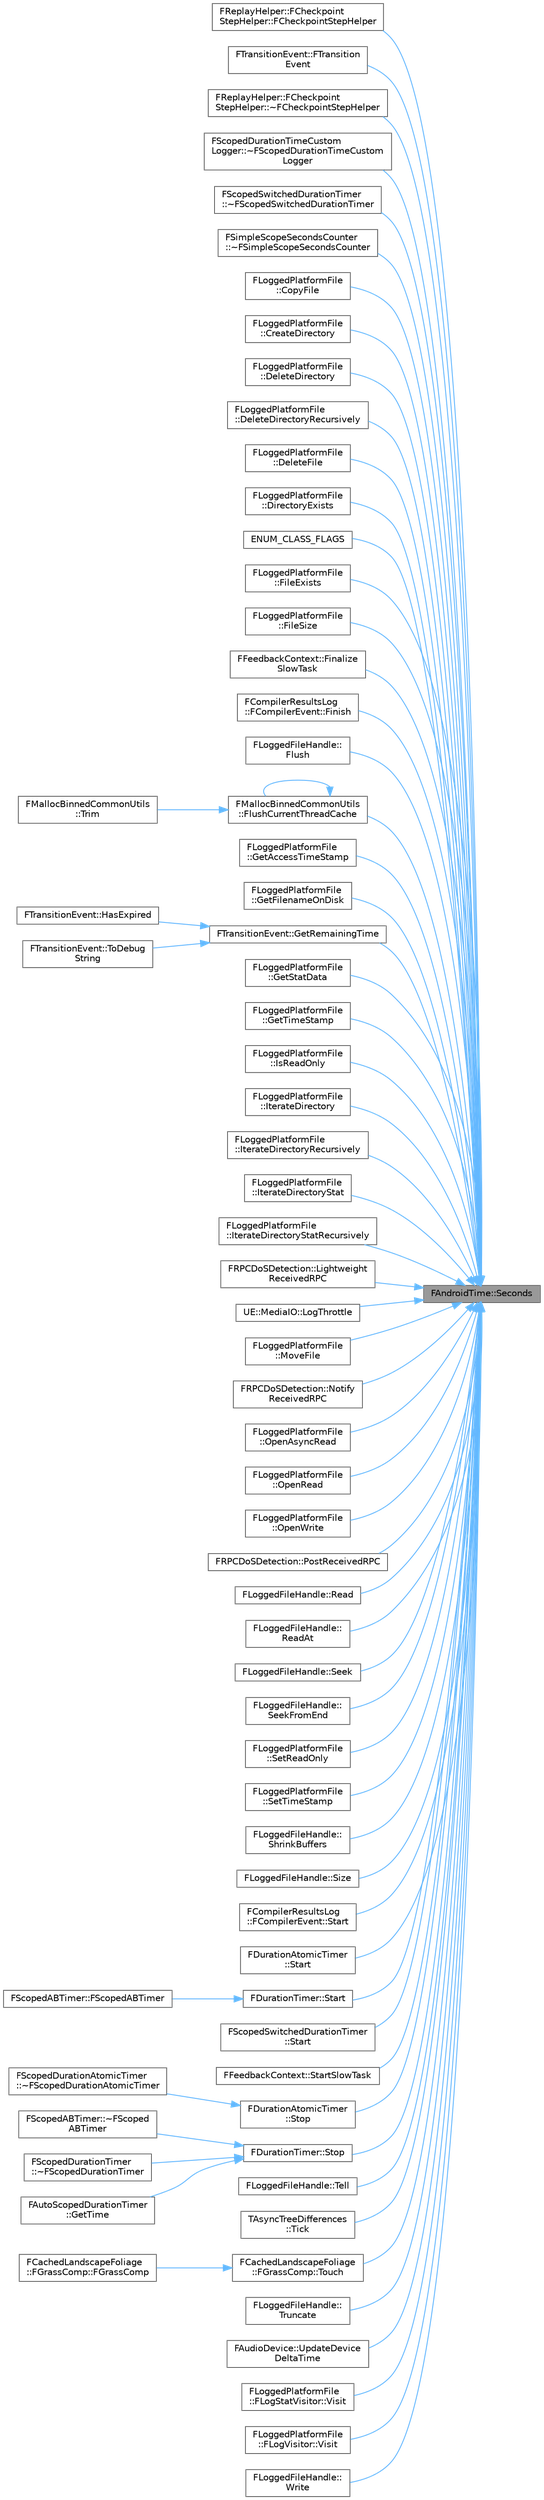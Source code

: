 digraph "FAndroidTime::Seconds"
{
 // INTERACTIVE_SVG=YES
 // LATEX_PDF_SIZE
  bgcolor="transparent";
  edge [fontname=Helvetica,fontsize=10,labelfontname=Helvetica,labelfontsize=10];
  node [fontname=Helvetica,fontsize=10,shape=box,height=0.2,width=0.4];
  rankdir="RL";
  Node1 [id="Node000001",label="FAndroidTime::Seconds",height=0.2,width=0.4,color="gray40", fillcolor="grey60", style="filled", fontcolor="black",tooltip=" "];
  Node1 -> Node2 [id="edge1_Node000001_Node000002",dir="back",color="steelblue1",style="solid",tooltip=" "];
  Node2 [id="Node000002",label="FReplayHelper::FCheckpoint\lStepHelper::FCheckpointStepHelper",height=0.2,width=0.4,color="grey40", fillcolor="white", style="filled",URL="$d8/d0d/structFReplayHelper_1_1FCheckpointStepHelper.html#abdbe5c137c6417eed3a628b891eb7bf3",tooltip=" "];
  Node1 -> Node3 [id="edge2_Node000001_Node000003",dir="back",color="steelblue1",style="solid",tooltip=" "];
  Node3 [id="Node000003",label="FTransitionEvent::FTransition\lEvent",height=0.2,width=0.4,color="grey40", fillcolor="white", style="filled",URL="$d3/dc2/structFTransitionEvent.html#a6fbe2a08c13549d8bcd5fef8bf9f0041",tooltip=" "];
  Node1 -> Node4 [id="edge3_Node000001_Node000004",dir="back",color="steelblue1",style="solid",tooltip=" "];
  Node4 [id="Node000004",label="FReplayHelper::FCheckpoint\lStepHelper::~FCheckpointStepHelper",height=0.2,width=0.4,color="grey40", fillcolor="white", style="filled",URL="$d8/d0d/structFReplayHelper_1_1FCheckpointStepHelper.html#ad137b0512da55e79dad9eea700f240e1",tooltip=" "];
  Node1 -> Node5 [id="edge4_Node000001_Node000005",dir="back",color="steelblue1",style="solid",tooltip=" "];
  Node5 [id="Node000005",label="FScopedDurationTimeCustom\lLogger::~FScopedDurationTimeCustom\lLogger",height=0.2,width=0.4,color="grey40", fillcolor="white", style="filled",URL="$da/dc0/classFScopedDurationTimeCustomLogger.html#a7d6848d3414f64d86ab4d09109615639",tooltip=" "];
  Node1 -> Node6 [id="edge5_Node000001_Node000006",dir="back",color="steelblue1",style="solid",tooltip=" "];
  Node6 [id="Node000006",label="FScopedSwitchedDurationTimer\l::~FScopedSwitchedDurationTimer",height=0.2,width=0.4,color="grey40", fillcolor="white", style="filled",URL="$db/db6/classFScopedSwitchedDurationTimer.html#a030f044137a4e586ed65ecbc37ec7493",tooltip=" "];
  Node1 -> Node7 [id="edge6_Node000001_Node000007",dir="back",color="steelblue1",style="solid",tooltip=" "];
  Node7 [id="Node000007",label="FSimpleScopeSecondsCounter\l::~FSimpleScopeSecondsCounter",height=0.2,width=0.4,color="grey40", fillcolor="white", style="filled",URL="$d9/d27/classFSimpleScopeSecondsCounter.html#a59932928e9e132228deab204e1fb5f91",tooltip="Dtor, updating seconds with time delta."];
  Node1 -> Node8 [id="edge7_Node000001_Node000008",dir="back",color="steelblue1",style="solid",tooltip=" "];
  Node8 [id="Node000008",label="FLoggedPlatformFile\l::CopyFile",height=0.2,width=0.4,color="grey40", fillcolor="white", style="filled",URL="$d9/de8/classFLoggedPlatformFile.html#a646d5808bc31d98f006b3e60da49fb56",tooltip="Copy a file."];
  Node1 -> Node9 [id="edge8_Node000001_Node000009",dir="back",color="steelblue1",style="solid",tooltip=" "];
  Node9 [id="Node000009",label="FLoggedPlatformFile\l::CreateDirectory",height=0.2,width=0.4,color="grey40", fillcolor="white", style="filled",URL="$d9/de8/classFLoggedPlatformFile.html#a6d0ee409717a28b602559dfabe3f5b9c",tooltip="Create a directory and return true if the directory was created or already existed."];
  Node1 -> Node10 [id="edge9_Node000001_Node000010",dir="back",color="steelblue1",style="solid",tooltip=" "];
  Node10 [id="Node000010",label="FLoggedPlatformFile\l::DeleteDirectory",height=0.2,width=0.4,color="grey40", fillcolor="white", style="filled",URL="$d9/de8/classFLoggedPlatformFile.html#a5bf048e5812932783b4a94a0111ce9fd",tooltip="Delete a directory and return true if the directory was deleted or otherwise does not exist."];
  Node1 -> Node11 [id="edge10_Node000001_Node000011",dir="back",color="steelblue1",style="solid",tooltip=" "];
  Node11 [id="Node000011",label="FLoggedPlatformFile\l::DeleteDirectoryRecursively",height=0.2,width=0.4,color="grey40", fillcolor="white", style="filled",URL="$d9/de8/classFLoggedPlatformFile.html#a7a4e116491dcb61e3724842a79c0e378",tooltip="Delete all files and subdirectories in a directory, then delete the directory itself."];
  Node1 -> Node12 [id="edge11_Node000001_Node000012",dir="back",color="steelblue1",style="solid",tooltip=" "];
  Node12 [id="Node000012",label="FLoggedPlatformFile\l::DeleteFile",height=0.2,width=0.4,color="grey40", fillcolor="white", style="filled",URL="$d9/de8/classFLoggedPlatformFile.html#a11afaeceb9cea90d92235a076d39c950",tooltip="Delete a file and return true if the file exists."];
  Node1 -> Node13 [id="edge12_Node000001_Node000013",dir="back",color="steelblue1",style="solid",tooltip=" "];
  Node13 [id="Node000013",label="FLoggedPlatformFile\l::DirectoryExists",height=0.2,width=0.4,color="grey40", fillcolor="white", style="filled",URL="$d9/de8/classFLoggedPlatformFile.html#af9234662150bff23335793819c24b4b8",tooltip="Return true if the directory exists."];
  Node1 -> Node14 [id="edge13_Node000001_Node000014",dir="back",color="steelblue1",style="solid",tooltip=" "];
  Node14 [id="Node000014",label="ENUM_CLASS_FLAGS",height=0.2,width=0.4,color="grey40", fillcolor="white", style="filled",URL="$d2/da1/ParallelFor_8h.html#a90cd759fefc126419bcd31a5446d4cde",tooltip=" "];
  Node1 -> Node15 [id="edge14_Node000001_Node000015",dir="back",color="steelblue1",style="solid",tooltip=" "];
  Node15 [id="Node000015",label="FLoggedPlatformFile\l::FileExists",height=0.2,width=0.4,color="grey40", fillcolor="white", style="filled",URL="$d9/de8/classFLoggedPlatformFile.html#aa1cdbb61850729544c2b65a6147b1a4e",tooltip="Return true if the file exists."];
  Node1 -> Node16 [id="edge15_Node000001_Node000016",dir="back",color="steelblue1",style="solid",tooltip=" "];
  Node16 [id="Node000016",label="FLoggedPlatformFile\l::FileSize",height=0.2,width=0.4,color="grey40", fillcolor="white", style="filled",URL="$d9/de8/classFLoggedPlatformFile.html#ad325e5f3c177508b50f6dd14ef923908",tooltip="Return the size of the file, or -1 if it doesn't exist."];
  Node1 -> Node17 [id="edge16_Node000001_Node000017",dir="back",color="steelblue1",style="solid",tooltip=" "];
  Node17 [id="Node000017",label="FFeedbackContext::Finalize\lSlowTask",height=0.2,width=0.4,color="grey40", fillcolor="white", style="filled",URL="$d5/d1b/classFFeedbackContext.html#a334fe43eb0287fdc9158b95a13961490",tooltip="Called to destroy a slow task."];
  Node1 -> Node18 [id="edge17_Node000001_Node000018",dir="back",color="steelblue1",style="solid",tooltip=" "];
  Node18 [id="Node000018",label="FCompilerResultsLog\l::FCompilerEvent::Finish",height=0.2,width=0.4,color="grey40", fillcolor="white", style="filled",URL="$d8/d6f/structFCompilerResultsLog_1_1FCompilerEvent.html#a15970bfefea2a32ab33a53cf3f8c5caa",tooltip=" "];
  Node1 -> Node19 [id="edge18_Node000001_Node000019",dir="back",color="steelblue1",style="solid",tooltip=" "];
  Node19 [id="Node000019",label="FLoggedFileHandle::\lFlush",height=0.2,width=0.4,color="grey40", fillcolor="white", style="filled",URL="$dd/de6/classFLoggedFileHandle.html#a40c2dfb4001d4b51ae6b6fafcf3b6097",tooltip="Flushes file handle to disk."];
  Node1 -> Node20 [id="edge19_Node000001_Node000020",dir="back",color="steelblue1",style="solid",tooltip=" "];
  Node20 [id="Node000020",label="FMallocBinnedCommonUtils\l::FlushCurrentThreadCache",height=0.2,width=0.4,color="grey40", fillcolor="white", style="filled",URL="$d4/d57/classFMallocBinnedCommonUtils.html#a220c11b63acd0e148f415eeb6b1eabb7",tooltip=" "];
  Node20 -> Node20 [id="edge20_Node000020_Node000020",dir="back",color="steelblue1",style="solid",tooltip=" "];
  Node20 -> Node21 [id="edge21_Node000020_Node000021",dir="back",color="steelblue1",style="solid",tooltip=" "];
  Node21 [id="Node000021",label="FMallocBinnedCommonUtils\l::Trim",height=0.2,width=0.4,color="grey40", fillcolor="white", style="filled",URL="$d4/d57/classFMallocBinnedCommonUtils.html#aa44e8e6a3dae45bdf211979bd686f120",tooltip=" "];
  Node1 -> Node22 [id="edge22_Node000001_Node000022",dir="back",color="steelblue1",style="solid",tooltip=" "];
  Node22 [id="Node000022",label="FLoggedPlatformFile\l::GetAccessTimeStamp",height=0.2,width=0.4,color="grey40", fillcolor="white", style="filled",URL="$d9/de8/classFLoggedPlatformFile.html#ac15ef321610559003d1a75578623271f",tooltip="Return the last access time of a file."];
  Node1 -> Node23 [id="edge23_Node000001_Node000023",dir="back",color="steelblue1",style="solid",tooltip=" "];
  Node23 [id="Node000023",label="FLoggedPlatformFile\l::GetFilenameOnDisk",height=0.2,width=0.4,color="grey40", fillcolor="white", style="filled",URL="$d9/de8/classFLoggedPlatformFile.html#a225358307e12b0ba5d22db7dc11a534c",tooltip="For case insensitive filesystems, returns the full path of the file with the same case as in the file..."];
  Node1 -> Node24 [id="edge24_Node000001_Node000024",dir="back",color="steelblue1",style="solid",tooltip=" "];
  Node24 [id="Node000024",label="FTransitionEvent::GetRemainingTime",height=0.2,width=0.4,color="grey40", fillcolor="white", style="filled",URL="$d3/dc2/structFTransitionEvent.html#a20ff1278d0361464a5242b85ffd8b7d1",tooltip=" "];
  Node24 -> Node25 [id="edge25_Node000024_Node000025",dir="back",color="steelblue1",style="solid",tooltip=" "];
  Node25 [id="Node000025",label="FTransitionEvent::HasExpired",height=0.2,width=0.4,color="grey40", fillcolor="white", style="filled",URL="$d3/dc2/structFTransitionEvent.html#acc56c2b63b184b63a2c829cd95c05f2d",tooltip=" "];
  Node24 -> Node26 [id="edge26_Node000024_Node000026",dir="back",color="steelblue1",style="solid",tooltip=" "];
  Node26 [id="Node000026",label="FTransitionEvent::ToDebug\lString",height=0.2,width=0.4,color="grey40", fillcolor="white", style="filled",URL="$d3/dc2/structFTransitionEvent.html#a6d0ed4818bdda170b6b13f63c1e913bc",tooltip=" "];
  Node1 -> Node27 [id="edge27_Node000001_Node000027",dir="back",color="steelblue1",style="solid",tooltip=" "];
  Node27 [id="Node000027",label="FLoggedPlatformFile\l::GetStatData",height=0.2,width=0.4,color="grey40", fillcolor="white", style="filled",URL="$d9/de8/classFLoggedPlatformFile.html#a51d289c2e7781ff33b828fce5d10ac65",tooltip="Return the stat data for the given file or directory."];
  Node1 -> Node28 [id="edge28_Node000001_Node000028",dir="back",color="steelblue1",style="solid",tooltip=" "];
  Node28 [id="Node000028",label="FLoggedPlatformFile\l::GetTimeStamp",height=0.2,width=0.4,color="grey40", fillcolor="white", style="filled",URL="$d9/de8/classFLoggedPlatformFile.html#a14c8170bd14d9109fe999e252a758cfa",tooltip="Return the modification time of a file."];
  Node1 -> Node29 [id="edge29_Node000001_Node000029",dir="back",color="steelblue1",style="solid",tooltip=" "];
  Node29 [id="Node000029",label="FLoggedPlatformFile\l::IsReadOnly",height=0.2,width=0.4,color="grey40", fillcolor="white", style="filled",URL="$d9/de8/classFLoggedPlatformFile.html#a6c65580225f69f4d1fe3b80b76b34aa6",tooltip="Return true if the file is read only."];
  Node1 -> Node30 [id="edge30_Node000001_Node000030",dir="back",color="steelblue1",style="solid",tooltip=" "];
  Node30 [id="Node000030",label="FLoggedPlatformFile\l::IterateDirectory",height=0.2,width=0.4,color="grey40", fillcolor="white", style="filled",URL="$d9/de8/classFLoggedPlatformFile.html#a6f6b89be4b698e0e00d612ea6b7b1a1f",tooltip="Call the Visit function of the visitor once for each file or directory in a single directory."];
  Node1 -> Node31 [id="edge31_Node000001_Node000031",dir="back",color="steelblue1",style="solid",tooltip=" "];
  Node31 [id="Node000031",label="FLoggedPlatformFile\l::IterateDirectoryRecursively",height=0.2,width=0.4,color="grey40", fillcolor="white", style="filled",URL="$d9/de8/classFLoggedPlatformFile.html#a86d384adf75fe4e39742e387025562db",tooltip="Call the Visit function of the visitor once for each file or directory in a directory tree."];
  Node1 -> Node32 [id="edge32_Node000001_Node000032",dir="back",color="steelblue1",style="solid",tooltip=" "];
  Node32 [id="Node000032",label="FLoggedPlatformFile\l::IterateDirectoryStat",height=0.2,width=0.4,color="grey40", fillcolor="white", style="filled",URL="$d9/de8/classFLoggedPlatformFile.html#aa19b41abaeaa84caf9df5d5f9c42c00f",tooltip="Call the Visit function of the visitor once for each file or directory in a single directory."];
  Node1 -> Node33 [id="edge33_Node000001_Node000033",dir="back",color="steelblue1",style="solid",tooltip=" "];
  Node33 [id="Node000033",label="FLoggedPlatformFile\l::IterateDirectoryStatRecursively",height=0.2,width=0.4,color="grey40", fillcolor="white", style="filled",URL="$d9/de8/classFLoggedPlatformFile.html#a943bfe2d3c6bcaa3d51eb1e1a3790f5f",tooltip="Call the Visit function of the visitor once for each file or directory in a directory tree."];
  Node1 -> Node34 [id="edge34_Node000001_Node000034",dir="back",color="steelblue1",style="solid",tooltip=" "];
  Node34 [id="Node000034",label="FRPCDoSDetection::Lightweight\lReceivedRPC",height=0.2,width=0.4,color="grey40", fillcolor="white", style="filled",URL="$d7/dca/classFRPCDoSDetection.html#a055e8677d3e564918b259830007d9444",tooltip="If RPC monitoring is disabled, does extremely lightweight tracking of RPC calls, for monitoring track..."];
  Node1 -> Node35 [id="edge35_Node000001_Node000035",dir="back",color="steelblue1",style="solid",tooltip=" "];
  Node35 [id="Node000035",label="UE::MediaIO::LogThrottle",height=0.2,width=0.4,color="grey40", fillcolor="white", style="filled",URL="$d2/de2/namespaceUE_1_1MediaIO.html#a3a45e11757fd5dc018b56c02adc1c8a0",tooltip=" "];
  Node1 -> Node36 [id="edge36_Node000001_Node000036",dir="back",color="steelblue1",style="solid",tooltip=" "];
  Node36 [id="Node000036",label="FLoggedPlatformFile\l::MoveFile",height=0.2,width=0.4,color="grey40", fillcolor="white", style="filled",URL="$d9/de8/classFLoggedPlatformFile.html#a8b13ca20ccec9d1cca0987b21d206bab",tooltip="Attempt to move a file."];
  Node1 -> Node37 [id="edge37_Node000001_Node000037",dir="back",color="steelblue1",style="solid",tooltip=" "];
  Node37 [id="Node000037",label="FRPCDoSDetection::Notify\lReceivedRPC",height=0.2,width=0.4,color="grey40", fillcolor="white", style="filled",URL="$d7/dca/classFRPCDoSDetection.html#af04e30db14899366b1f88c9a752b5aef",tooltip="If RPC monitoring is enabled, provides a notification for every RPC that is received,..."];
  Node1 -> Node38 [id="edge38_Node000001_Node000038",dir="back",color="steelblue1",style="solid",tooltip=" "];
  Node38 [id="Node000038",label="FLoggedPlatformFile\l::OpenAsyncRead",height=0.2,width=0.4,color="grey40", fillcolor="white", style="filled",URL="$d9/de8/classFLoggedPlatformFile.html#a846ac385c6fae8b5ed135485a739bff4",tooltip="Open a file for async reading."];
  Node1 -> Node39 [id="edge39_Node000001_Node000039",dir="back",color="steelblue1",style="solid",tooltip=" "];
  Node39 [id="Node000039",label="FLoggedPlatformFile\l::OpenRead",height=0.2,width=0.4,color="grey40", fillcolor="white", style="filled",URL="$d9/de8/classFLoggedPlatformFile.html#ae25e1934d2679df4799eefce3c8be475",tooltip="Attempt to open a file for reading."];
  Node1 -> Node40 [id="edge40_Node000001_Node000040",dir="back",color="steelblue1",style="solid",tooltip=" "];
  Node40 [id="Node000040",label="FLoggedPlatformFile\l::OpenWrite",height=0.2,width=0.4,color="grey40", fillcolor="white", style="filled",URL="$d9/de8/classFLoggedPlatformFile.html#aab651fd450653f02cea0cd60aaead029",tooltip="Attempt to open a file for writing."];
  Node1 -> Node41 [id="edge41_Node000001_Node000041",dir="back",color="steelblue1",style="solid",tooltip=" "];
  Node41 [id="Node000041",label="FRPCDoSDetection::PostReceivedRPC",height=0.2,width=0.4,color="grey40", fillcolor="white", style="filled",URL="$d7/dca/classFRPCDoSDetection.html#aa6dd3c8ce387cd23246e89b1e51fcced",tooltip="Called after the current NetConnection receives an RPC."];
  Node1 -> Node42 [id="edge42_Node000001_Node000042",dir="back",color="steelblue1",style="solid",tooltip=" "];
  Node42 [id="Node000042",label="FLoggedFileHandle::Read",height=0.2,width=0.4,color="grey40", fillcolor="white", style="filled",URL="$dd/de6/classFLoggedFileHandle.html#a06cf979a39d962a4943a7b641ab64ae3",tooltip="Read bytes from the file."];
  Node1 -> Node43 [id="edge43_Node000001_Node000043",dir="back",color="steelblue1",style="solid",tooltip=" "];
  Node43 [id="Node000043",label="FLoggedFileHandle::\lReadAt",height=0.2,width=0.4,color="grey40", fillcolor="white", style="filled",URL="$dd/de6/classFLoggedFileHandle.html#a3df5c845c1d6802073afe6a29639ea76",tooltip=" "];
  Node1 -> Node44 [id="edge44_Node000001_Node000044",dir="back",color="steelblue1",style="solid",tooltip=" "];
  Node44 [id="Node000044",label="FLoggedFileHandle::Seek",height=0.2,width=0.4,color="grey40", fillcolor="white", style="filled",URL="$dd/de6/classFLoggedFileHandle.html#ad1c75598eddf7c9e141a336499f10dc4",tooltip="Change the current write or read position."];
  Node1 -> Node45 [id="edge45_Node000001_Node000045",dir="back",color="steelblue1",style="solid",tooltip=" "];
  Node45 [id="Node000045",label="FLoggedFileHandle::\lSeekFromEnd",height=0.2,width=0.4,color="grey40", fillcolor="white", style="filled",URL="$dd/de6/classFLoggedFileHandle.html#a396a1d461d32508aaf55bcea9f7a0d33",tooltip="Change the current write or read position, relative to the end of the file."];
  Node1 -> Node46 [id="edge46_Node000001_Node000046",dir="back",color="steelblue1",style="solid",tooltip=" "];
  Node46 [id="Node000046",label="FLoggedPlatformFile\l::SetReadOnly",height=0.2,width=0.4,color="grey40", fillcolor="white", style="filled",URL="$d9/de8/classFLoggedPlatformFile.html#a8b4ad5c010acaf891afea14f675c2888",tooltip="Attempt to change the read only status of a file."];
  Node1 -> Node47 [id="edge47_Node000001_Node000047",dir="back",color="steelblue1",style="solid",tooltip=" "];
  Node47 [id="Node000047",label="FLoggedPlatformFile\l::SetTimeStamp",height=0.2,width=0.4,color="grey40", fillcolor="white", style="filled",URL="$d9/de8/classFLoggedPlatformFile.html#ac16127ac06a3e9a5a6eea2c17447ae3c",tooltip="Sets the modification time of a file."];
  Node1 -> Node48 [id="edge48_Node000001_Node000048",dir="back",color="steelblue1",style="solid",tooltip=" "];
  Node48 [id="Node000048",label="FLoggedFileHandle::\lShrinkBuffers",height=0.2,width=0.4,color="grey40", fillcolor="white", style="filled",URL="$dd/de6/classFLoggedFileHandle.html#a65821d300cdddd4a596d6e9baae91dbe",tooltip="Minimizes optional system or process cache kept for the file."];
  Node1 -> Node49 [id="edge49_Node000001_Node000049",dir="back",color="steelblue1",style="solid",tooltip=" "];
  Node49 [id="Node000049",label="FLoggedFileHandle::Size",height=0.2,width=0.4,color="grey40", fillcolor="white", style="filled",URL="$dd/de6/classFLoggedFileHandle.html#a87605765ec92bf4d1c39202c79e508cc",tooltip="Return the total size of the file."];
  Node1 -> Node50 [id="edge50_Node000001_Node000050",dir="back",color="steelblue1",style="solid",tooltip=" "];
  Node50 [id="Node000050",label="FCompilerResultsLog\l::FCompilerEvent::Start",height=0.2,width=0.4,color="grey40", fillcolor="white", style="filled",URL="$d8/d6f/structFCompilerResultsLog_1_1FCompilerEvent.html#a898d67e2660e4f28d9d092ca08be8646",tooltip=" "];
  Node1 -> Node51 [id="edge51_Node000001_Node000051",dir="back",color="steelblue1",style="solid",tooltip=" "];
  Node51 [id="Node000051",label="FDurationAtomicTimer\l::Start",height=0.2,width=0.4,color="grey40", fillcolor="white", style="filled",URL="$dc/d08/classFDurationAtomicTimer.html#abc7010f9412b8e9db787a50376a9b155",tooltip=" "];
  Node1 -> Node52 [id="edge52_Node000001_Node000052",dir="back",color="steelblue1",style="solid",tooltip=" "];
  Node52 [id="Node000052",label="FDurationTimer::Start",height=0.2,width=0.4,color="grey40", fillcolor="white", style="filled",URL="$de/dcf/classFDurationTimer.html#af63b9a7f28a28099ed5d5333b62e8f04",tooltip=" "];
  Node52 -> Node53 [id="edge53_Node000052_Node000053",dir="back",color="steelblue1",style="solid",tooltip=" "];
  Node53 [id="Node000053",label="FScopedABTimer::FScopedABTimer",height=0.2,width=0.4,color="grey40", fillcolor="white", style="filled",URL="$d8/d22/classFScopedABTimer.html#abc9adc4dfffe6f9f01f7659e2390bb02",tooltip=" "];
  Node1 -> Node54 [id="edge54_Node000001_Node000054",dir="back",color="steelblue1",style="solid",tooltip=" "];
  Node54 [id="Node000054",label="FScopedSwitchedDurationTimer\l::Start",height=0.2,width=0.4,color="grey40", fillcolor="white", style="filled",URL="$db/db6/classFScopedSwitchedDurationTimer.html#abe7dac52e5cf1741b14bd9ad730ca1d9",tooltip=" "];
  Node1 -> Node55 [id="edge55_Node000001_Node000055",dir="back",color="steelblue1",style="solid",tooltip=" "];
  Node55 [id="Node000055",label="FFeedbackContext::StartSlowTask",height=0.2,width=0.4,color="grey40", fillcolor="white", style="filled",URL="$d5/d1b/classFFeedbackContext.html#aa8cd3b86831cdff141de4a6ea2cd47b3",tooltip="Called to create a slow task."];
  Node1 -> Node56 [id="edge56_Node000001_Node000056",dir="back",color="steelblue1",style="solid",tooltip=" "];
  Node56 [id="Node000056",label="FDurationAtomicTimer\l::Stop",height=0.2,width=0.4,color="grey40", fillcolor="white", style="filled",URL="$dc/d08/classFDurationAtomicTimer.html#a11217fce842da80a8b00e7e9ae61c9ab",tooltip=" "];
  Node56 -> Node57 [id="edge57_Node000056_Node000057",dir="back",color="steelblue1",style="solid",tooltip=" "];
  Node57 [id="Node000057",label="FScopedDurationAtomicTimer\l::~FScopedDurationAtomicTimer",height=0.2,width=0.4,color="grey40", fillcolor="white", style="filled",URL="$d7/da6/classFScopedDurationAtomicTimer.html#ac6b2bb02b632974ad3dc1780941a379d",tooltip="Dtor, updating seconds with time delta."];
  Node1 -> Node58 [id="edge58_Node000001_Node000058",dir="back",color="steelblue1",style="solid",tooltip=" "];
  Node58 [id="Node000058",label="FDurationTimer::Stop",height=0.2,width=0.4,color="grey40", fillcolor="white", style="filled",URL="$de/dcf/classFDurationTimer.html#a6960f44343b5bcbca42eff4af7ff223c",tooltip=" "];
  Node58 -> Node59 [id="edge59_Node000058_Node000059",dir="back",color="steelblue1",style="solid",tooltip=" "];
  Node59 [id="Node000059",label="FScopedABTimer::~FScoped\lABTimer",height=0.2,width=0.4,color="grey40", fillcolor="white", style="filled",URL="$d8/d22/classFScopedABTimer.html#a1bde6e7c10834abe59586bf6adddf59d",tooltip="Dtor, updating seconds with time delta."];
  Node58 -> Node60 [id="edge60_Node000058_Node000060",dir="back",color="steelblue1",style="solid",tooltip=" "];
  Node60 [id="Node000060",label="FScopedDurationTimer\l::~FScopedDurationTimer",height=0.2,width=0.4,color="grey40", fillcolor="white", style="filled",URL="$da/d96/classFScopedDurationTimer.html#a177e9eec9df1ac49b7e29b93ede5db6b",tooltip="Dtor, updating seconds with time delta."];
  Node58 -> Node61 [id="edge61_Node000058_Node000061",dir="back",color="steelblue1",style="solid",tooltip=" "];
  Node61 [id="Node000061",label="FAutoScopedDurationTimer\l::GetTime",height=0.2,width=0.4,color="grey40", fillcolor="white", style="filled",URL="$d3/db0/classFAutoScopedDurationTimer.html#a3ebff66fdd4b8e0ec074fe7a5dd4cc02",tooltip=" "];
  Node1 -> Node62 [id="edge62_Node000001_Node000062",dir="back",color="steelblue1",style="solid",tooltip=" "];
  Node62 [id="Node000062",label="FLoggedFileHandle::Tell",height=0.2,width=0.4,color="grey40", fillcolor="white", style="filled",URL="$dd/de6/classFLoggedFileHandle.html#a3053db0becbbc1853a20298c776a244c",tooltip="Return the current write or read position."];
  Node1 -> Node63 [id="edge63_Node000001_Node000063",dir="back",color="steelblue1",style="solid",tooltip=" "];
  Node63 [id="Node000063",label="TAsyncTreeDifferences\l::Tick",height=0.2,width=0.4,color="grey40", fillcolor="white", style="filled",URL="$d7/d73/classTAsyncTreeDifferences.html#a0b40f8ac962fa6807227b517120ae0b3",tooltip=" "];
  Node1 -> Node64 [id="edge64_Node000001_Node000064",dir="back",color="steelblue1",style="solid",tooltip=" "];
  Node64 [id="Node000064",label="FCachedLandscapeFoliage\l::FGrassComp::Touch",height=0.2,width=0.4,color="grey40", fillcolor="white", style="filled",URL="$d9/d53/structFCachedLandscapeFoliage_1_1FGrassComp.html#af38103d71ee6e86d2fca0bac1cf0c5e8",tooltip=" "];
  Node64 -> Node65 [id="edge65_Node000064_Node000065",dir="back",color="steelblue1",style="solid",tooltip=" "];
  Node65 [id="Node000065",label="FCachedLandscapeFoliage\l::FGrassComp::FGrassComp",height=0.2,width=0.4,color="grey40", fillcolor="white", style="filled",URL="$d9/d53/structFCachedLandscapeFoliage_1_1FGrassComp.html#ab5083617cabf01f936cadfaa981d9956",tooltip=" "];
  Node1 -> Node66 [id="edge66_Node000001_Node000066",dir="back",color="steelblue1",style="solid",tooltip=" "];
  Node66 [id="Node000066",label="FLoggedFileHandle::\lTruncate",height=0.2,width=0.4,color="grey40", fillcolor="white", style="filled",URL="$dd/de6/classFLoggedFileHandle.html#a6d95a9c9a93d381181d8034f978453ca",tooltip="Truncate the file to the given size (in bytes)."];
  Node1 -> Node67 [id="edge67_Node000001_Node000067",dir="back",color="steelblue1",style="solid",tooltip=" "];
  Node67 [id="Node000067",label="FAudioDevice::UpdateDevice\lDeltaTime",height=0.2,width=0.4,color="grey40", fillcolor="white", style="filled",URL="$d7/db1/classFAudioDevice.html#aa408b4793df0a800c5cad60f4478bdf5",tooltip="Sets the update delta time for the audio frame."];
  Node1 -> Node68 [id="edge68_Node000001_Node000068",dir="back",color="steelblue1",style="solid",tooltip=" "];
  Node68 [id="Node000068",label="FLoggedPlatformFile\l::FLogStatVisitor::Visit",height=0.2,width=0.4,color="grey40", fillcolor="white", style="filled",URL="$da/d41/classFLoggedPlatformFile_1_1FLogStatVisitor.html#ae6b2df682b725880eec7f84236a8c5be",tooltip="Callback for a single file or a directory in a directory iteration."];
  Node1 -> Node69 [id="edge69_Node000001_Node000069",dir="back",color="steelblue1",style="solid",tooltip=" "];
  Node69 [id="Node000069",label="FLoggedPlatformFile\l::FLogVisitor::Visit",height=0.2,width=0.4,color="grey40", fillcolor="white", style="filled",URL="$de/d3f/classFLoggedPlatformFile_1_1FLogVisitor.html#adf4f9e8935ed17ca7378c91e3ba5caf7",tooltip="Callback for a single file or a directory in a directory iteration."];
  Node1 -> Node70 [id="edge70_Node000001_Node000070",dir="back",color="steelblue1",style="solid",tooltip=" "];
  Node70 [id="Node000070",label="FLoggedFileHandle::\lWrite",height=0.2,width=0.4,color="grey40", fillcolor="white", style="filled",URL="$dd/de6/classFLoggedFileHandle.html#a491dcc5bdfc09a0e07acba6d214e7270",tooltip="Write bytes to the file."];
}
